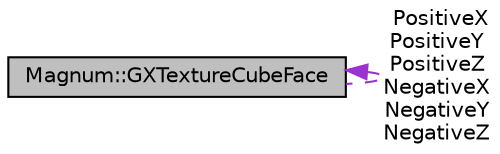 digraph "Magnum::GXTextureCubeFace"
{
  edge [fontname="Helvetica",fontsize="10",labelfontname="Helvetica",labelfontsize="10"];
  node [fontname="Helvetica",fontsize="10",shape=record];
  Node1 [label="Magnum::GXTextureCubeFace",height=0.2,width=0.4,color="black", fillcolor="grey75", style="filled", fontcolor="black"];
  Node1 -> Node1 [dir="back",color="darkorchid3",fontsize="10",style="dashed",label=" PositiveX\nPositiveY\nPositiveZ\nNegativeX\nNegativeY\nNegativeZ" ,fontname="Helvetica"];
}
